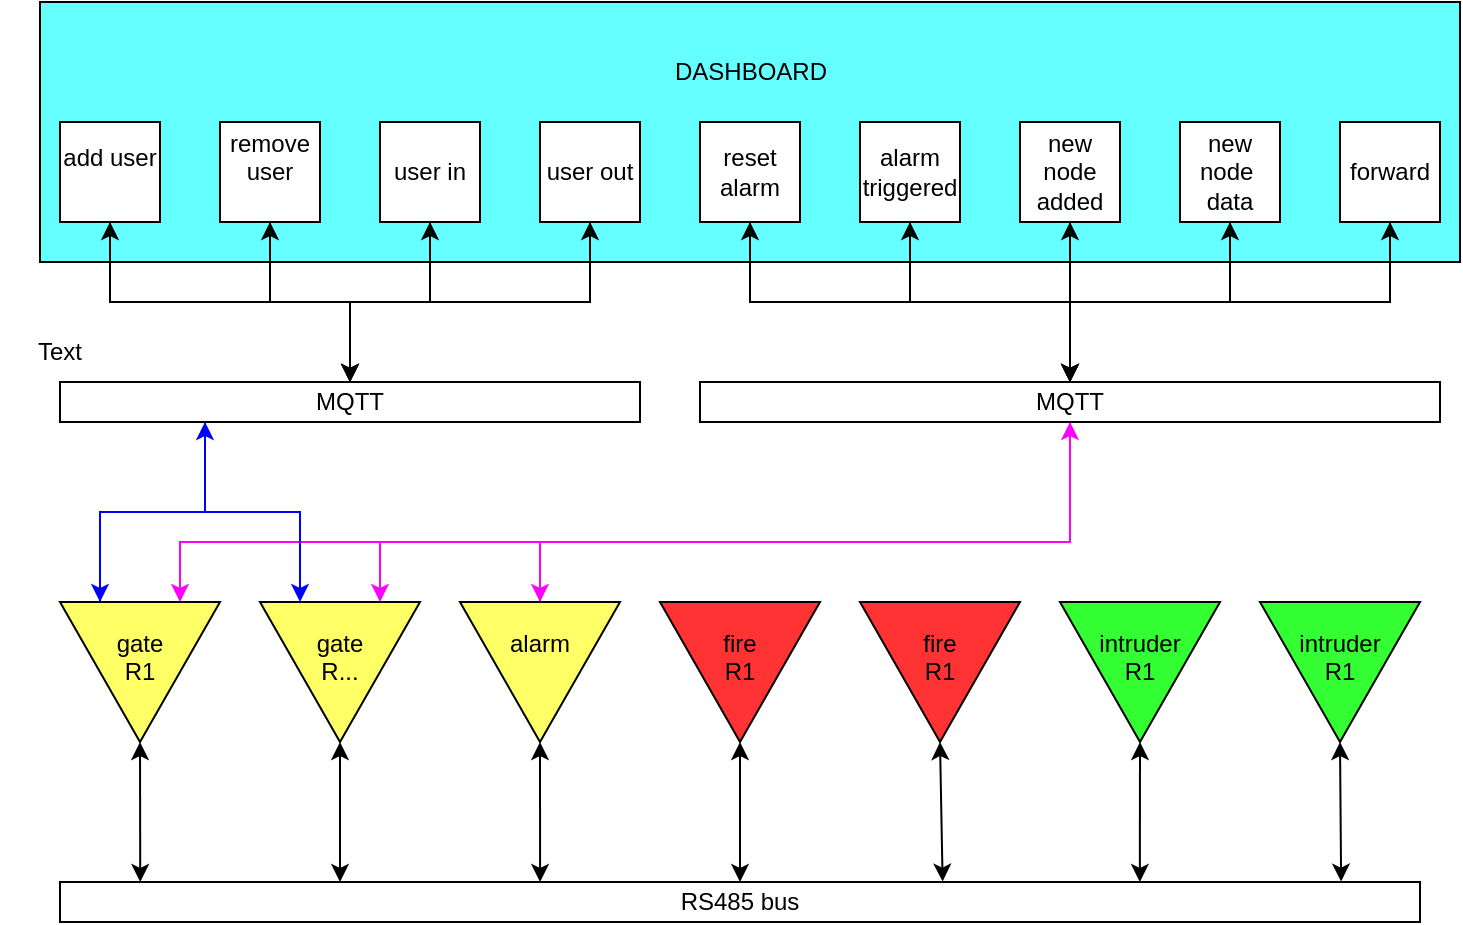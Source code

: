 <mxfile version="24.8.6">
  <diagram name="Page-1" id="S5YoCHuPcgbv4kkzpc0r">
    <mxGraphModel dx="1012" dy="794" grid="1" gridSize="10" guides="1" tooltips="1" connect="1" arrows="1" fold="1" page="1" pageScale="1" pageWidth="827" pageHeight="1169" math="0" shadow="0">
      <root>
        <mxCell id="0" />
        <mxCell id="1" parent="0" />
        <mxCell id="80N1JXQm5WCVn-kom1v4-1" value="" style="rounded=0;whiteSpace=wrap;html=1;fillColor=#66FFFF;" vertex="1" parent="1">
          <mxGeometry x="70" y="140" width="710" height="130" as="geometry" />
        </mxCell>
        <mxCell id="80N1JXQm5WCVn-kom1v4-28" style="edgeStyle=orthogonalEdgeStyle;rounded=0;orthogonalLoop=1;jettySize=auto;html=1;exitX=0.5;exitY=1;exitDx=0;exitDy=0;entryX=0.5;entryY=0;entryDx=0;entryDy=0;" edge="1" parent="1" source="80N1JXQm5WCVn-kom1v4-2" target="80N1JXQm5WCVn-kom1v4-27">
          <mxGeometry relative="1" as="geometry" />
        </mxCell>
        <mxCell id="80N1JXQm5WCVn-kom1v4-2" value="add user&lt;div&gt;&lt;br&gt;&lt;/div&gt;" style="whiteSpace=wrap;html=1;aspect=fixed;" vertex="1" parent="1">
          <mxGeometry x="80" y="200" width="50" height="50" as="geometry" />
        </mxCell>
        <mxCell id="80N1JXQm5WCVn-kom1v4-31" style="edgeStyle=orthogonalEdgeStyle;rounded=0;orthogonalLoop=1;jettySize=auto;html=1;exitX=0.5;exitY=1;exitDx=0;exitDy=0;" edge="1" parent="1" source="80N1JXQm5WCVn-kom1v4-3">
          <mxGeometry relative="1" as="geometry">
            <mxPoint x="185.241" y="250.138" as="targetPoint" />
          </mxGeometry>
        </mxCell>
        <mxCell id="80N1JXQm5WCVn-kom1v4-32" style="edgeStyle=orthogonalEdgeStyle;rounded=0;orthogonalLoop=1;jettySize=auto;html=1;exitX=0.5;exitY=1;exitDx=0;exitDy=0;entryX=0.5;entryY=0;entryDx=0;entryDy=0;" edge="1" parent="1" source="80N1JXQm5WCVn-kom1v4-3" target="80N1JXQm5WCVn-kom1v4-27">
          <mxGeometry relative="1" as="geometry" />
        </mxCell>
        <mxCell id="80N1JXQm5WCVn-kom1v4-3" value="remove user&lt;div&gt;&lt;br&gt;&lt;/div&gt;" style="whiteSpace=wrap;html=1;aspect=fixed;" vertex="1" parent="1">
          <mxGeometry x="160" y="200" width="50" height="50" as="geometry" />
        </mxCell>
        <mxCell id="80N1JXQm5WCVn-kom1v4-35" style="edgeStyle=orthogonalEdgeStyle;rounded=0;orthogonalLoop=1;jettySize=auto;html=1;exitX=0.5;exitY=1;exitDx=0;exitDy=0;entryX=0.5;entryY=0;entryDx=0;entryDy=0;" edge="1" parent="1" source="80N1JXQm5WCVn-kom1v4-4" target="80N1JXQm5WCVn-kom1v4-26">
          <mxGeometry relative="1" as="geometry" />
        </mxCell>
        <mxCell id="80N1JXQm5WCVn-kom1v4-4" value="alarm triggered" style="whiteSpace=wrap;html=1;aspect=fixed;" vertex="1" parent="1">
          <mxGeometry x="480" y="200" width="50" height="50" as="geometry" />
        </mxCell>
        <mxCell id="80N1JXQm5WCVn-kom1v4-33" style="edgeStyle=orthogonalEdgeStyle;rounded=0;orthogonalLoop=1;jettySize=auto;html=1;exitX=0.5;exitY=1;exitDx=0;exitDy=0;entryX=0.5;entryY=0;entryDx=0;entryDy=0;" edge="1" parent="1" source="80N1JXQm5WCVn-kom1v4-6" target="80N1JXQm5WCVn-kom1v4-26">
          <mxGeometry relative="1" as="geometry" />
        </mxCell>
        <mxCell id="80N1JXQm5WCVn-kom1v4-6" value="reset alarm" style="whiteSpace=wrap;html=1;aspect=fixed;" vertex="1" parent="1">
          <mxGeometry x="400" y="200" width="50" height="50" as="geometry" />
        </mxCell>
        <mxCell id="80N1JXQm5WCVn-kom1v4-37" style="edgeStyle=orthogonalEdgeStyle;rounded=0;orthogonalLoop=1;jettySize=auto;html=1;exitX=0.5;exitY=1;exitDx=0;exitDy=0;entryX=0.5;entryY=0;entryDx=0;entryDy=0;" edge="1" parent="1" source="80N1JXQm5WCVn-kom1v4-7" target="80N1JXQm5WCVn-kom1v4-26">
          <mxGeometry relative="1" as="geometry" />
        </mxCell>
        <mxCell id="80N1JXQm5WCVn-kom1v4-7" value="new node&amp;nbsp;&lt;div&gt;data&lt;/div&gt;" style="whiteSpace=wrap;html=1;aspect=fixed;" vertex="1" parent="1">
          <mxGeometry x="640" y="200" width="50" height="50" as="geometry" />
        </mxCell>
        <mxCell id="80N1JXQm5WCVn-kom1v4-36" style="edgeStyle=orthogonalEdgeStyle;rounded=0;orthogonalLoop=1;jettySize=auto;html=1;exitX=0.5;exitY=1;exitDx=0;exitDy=0;entryX=0.5;entryY=0;entryDx=0;entryDy=0;" edge="1" parent="1" source="80N1JXQm5WCVn-kom1v4-8" target="80N1JXQm5WCVn-kom1v4-26">
          <mxGeometry relative="1" as="geometry" />
        </mxCell>
        <mxCell id="80N1JXQm5WCVn-kom1v4-8" value="new node added" style="whiteSpace=wrap;html=1;aspect=fixed;" vertex="1" parent="1">
          <mxGeometry x="560" y="200" width="50" height="50" as="geometry" />
        </mxCell>
        <mxCell id="80N1JXQm5WCVn-kom1v4-30" style="edgeStyle=orthogonalEdgeStyle;rounded=0;orthogonalLoop=1;jettySize=auto;html=1;exitX=0.5;exitY=1;exitDx=0;exitDy=0;entryX=0.5;entryY=0;entryDx=0;entryDy=0;" edge="1" parent="1" source="80N1JXQm5WCVn-kom1v4-9" target="80N1JXQm5WCVn-kom1v4-27">
          <mxGeometry relative="1" as="geometry" />
        </mxCell>
        <mxCell id="80N1JXQm5WCVn-kom1v4-9" value="user in" style="whiteSpace=wrap;html=1;aspect=fixed;" vertex="1" parent="1">
          <mxGeometry x="240" y="200" width="50" height="50" as="geometry" />
        </mxCell>
        <mxCell id="80N1JXQm5WCVn-kom1v4-29" style="edgeStyle=orthogonalEdgeStyle;rounded=0;orthogonalLoop=1;jettySize=auto;html=1;exitX=0.5;exitY=1;exitDx=0;exitDy=0;entryX=0.5;entryY=0;entryDx=0;entryDy=0;" edge="1" parent="1" source="80N1JXQm5WCVn-kom1v4-10" target="80N1JXQm5WCVn-kom1v4-27">
          <mxGeometry relative="1" as="geometry" />
        </mxCell>
        <mxCell id="80N1JXQm5WCVn-kom1v4-10" value="user out" style="whiteSpace=wrap;html=1;aspect=fixed;" vertex="1" parent="1">
          <mxGeometry x="320" y="200" width="50" height="50" as="geometry" />
        </mxCell>
        <mxCell id="80N1JXQm5WCVn-kom1v4-65" style="edgeStyle=orthogonalEdgeStyle;rounded=0;orthogonalLoop=1;jettySize=auto;html=1;exitX=0;exitY=0.75;exitDx=0;exitDy=0;entryX=0.25;entryY=1;entryDx=0;entryDy=0;strokeColor=#0000FF;" edge="1" parent="1" source="80N1JXQm5WCVn-kom1v4-11" target="80N1JXQm5WCVn-kom1v4-27">
          <mxGeometry relative="1" as="geometry" />
        </mxCell>
        <mxCell id="80N1JXQm5WCVn-kom1v4-11" value="gate&lt;div&gt;R1&lt;/div&gt;&lt;div&gt;&lt;br&gt;&lt;/div&gt;" style="triangle;whiteSpace=wrap;html=1;direction=south;fillColor=#FFFF66;" vertex="1" parent="1">
          <mxGeometry x="80" y="440" width="80" height="70" as="geometry" />
        </mxCell>
        <mxCell id="80N1JXQm5WCVn-kom1v4-12" value="gate&lt;div&gt;R...&lt;/div&gt;&lt;div&gt;&lt;br&gt;&lt;/div&gt;" style="triangle;whiteSpace=wrap;html=1;direction=south;fillColor=#FFFF66;" vertex="1" parent="1">
          <mxGeometry x="180" y="440" width="80" height="70" as="geometry" />
        </mxCell>
        <mxCell id="80N1JXQm5WCVn-kom1v4-66" style="edgeStyle=orthogonalEdgeStyle;rounded=0;orthogonalLoop=1;jettySize=auto;html=1;exitX=0;exitY=0.5;exitDx=0;exitDy=0;entryX=0.5;entryY=1;entryDx=0;entryDy=0;strokeColor=#FF00FF;" edge="1" parent="1" source="80N1JXQm5WCVn-kom1v4-13" target="80N1JXQm5WCVn-kom1v4-26">
          <mxGeometry relative="1" as="geometry">
            <Array as="points">
              <mxPoint x="320" y="410" />
              <mxPoint x="585" y="410" />
            </Array>
          </mxGeometry>
        </mxCell>
        <mxCell id="80N1JXQm5WCVn-kom1v4-13" value="&lt;div&gt;alarm&lt;/div&gt;&lt;div&gt;&lt;br&gt;&lt;/div&gt;&lt;div&gt;&lt;br&gt;&lt;/div&gt;" style="triangle;whiteSpace=wrap;html=1;direction=south;fillColor=#FFFF66;" vertex="1" parent="1">
          <mxGeometry x="280" y="440" width="80" height="70" as="geometry" />
        </mxCell>
        <mxCell id="80N1JXQm5WCVn-kom1v4-14" value="&lt;div&gt;fire&lt;/div&gt;&lt;div&gt;R1&lt;/div&gt;&lt;div&gt;&lt;br&gt;&lt;/div&gt;" style="triangle;whiteSpace=wrap;html=1;direction=south;fillColor=#FF3333;" vertex="1" parent="1">
          <mxGeometry x="380" y="440" width="80" height="70" as="geometry" />
        </mxCell>
        <mxCell id="80N1JXQm5WCVn-kom1v4-15" value="&lt;div&gt;intruder&lt;/div&gt;&lt;div&gt;R1&lt;/div&gt;&lt;div&gt;&lt;br&gt;&lt;/div&gt;" style="triangle;whiteSpace=wrap;html=1;direction=south;fillColor=#33FF33;" vertex="1" parent="1">
          <mxGeometry x="680" y="440" width="80" height="70" as="geometry" />
        </mxCell>
        <mxCell id="80N1JXQm5WCVn-kom1v4-38" style="edgeStyle=orthogonalEdgeStyle;rounded=0;orthogonalLoop=1;jettySize=auto;html=1;exitX=0.5;exitY=1;exitDx=0;exitDy=0;entryX=0.5;entryY=0;entryDx=0;entryDy=0;" edge="1" parent="1" source="80N1JXQm5WCVn-kom1v4-16" target="80N1JXQm5WCVn-kom1v4-26">
          <mxGeometry relative="1" as="geometry" />
        </mxCell>
        <mxCell id="80N1JXQm5WCVn-kom1v4-16" value="forward" style="whiteSpace=wrap;html=1;aspect=fixed;" vertex="1" parent="1">
          <mxGeometry x="720" y="200" width="50" height="50" as="geometry" />
        </mxCell>
        <mxCell id="80N1JXQm5WCVn-kom1v4-17" value="&lt;div&gt;intruder&lt;/div&gt;&lt;div&gt;R1&lt;/div&gt;&lt;div&gt;&lt;br&gt;&lt;/div&gt;" style="triangle;whiteSpace=wrap;html=1;direction=south;fillColor=#33FF33;" vertex="1" parent="1">
          <mxGeometry x="580" y="440" width="80" height="70" as="geometry" />
        </mxCell>
        <mxCell id="80N1JXQm5WCVn-kom1v4-18" value="&lt;div&gt;fire&lt;/div&gt;&lt;div&gt;R1&lt;/div&gt;&lt;div&gt;&lt;br&gt;&lt;/div&gt;" style="triangle;whiteSpace=wrap;html=1;direction=south;fillColor=#FF3333;" vertex="1" parent="1">
          <mxGeometry x="480" y="440" width="80" height="70" as="geometry" />
        </mxCell>
        <mxCell id="80N1JXQm5WCVn-kom1v4-20" value="RS485 bus" style="whiteSpace=wrap;html=1;" vertex="1" parent="1">
          <mxGeometry x="80" y="580" width="680" height="20" as="geometry" />
        </mxCell>
        <mxCell id="80N1JXQm5WCVn-kom1v4-46" style="edgeStyle=orthogonalEdgeStyle;rounded=0;orthogonalLoop=1;jettySize=auto;html=1;exitX=0.5;exitY=1;exitDx=0;exitDy=0;entryX=0;entryY=0.5;entryDx=0;entryDy=0;strokeColor=#FF00FF;" edge="1" parent="1" source="80N1JXQm5WCVn-kom1v4-26" target="80N1JXQm5WCVn-kom1v4-13">
          <mxGeometry relative="1" as="geometry">
            <Array as="points">
              <mxPoint x="585" y="410" />
              <mxPoint x="320" y="410" />
            </Array>
          </mxGeometry>
        </mxCell>
        <mxCell id="80N1JXQm5WCVn-kom1v4-51" style="edgeStyle=orthogonalEdgeStyle;rounded=0;orthogonalLoop=1;jettySize=auto;html=1;exitX=0.5;exitY=1;exitDx=0;exitDy=0;entryX=0;entryY=0.25;entryDx=0;entryDy=0;strokeColor=#FF00FF;" edge="1" parent="1" source="80N1JXQm5WCVn-kom1v4-26" target="80N1JXQm5WCVn-kom1v4-12">
          <mxGeometry relative="1" as="geometry">
            <Array as="points">
              <mxPoint x="585" y="410" />
              <mxPoint x="240" y="410" />
            </Array>
          </mxGeometry>
        </mxCell>
        <mxCell id="80N1JXQm5WCVn-kom1v4-52" style="edgeStyle=orthogonalEdgeStyle;rounded=0;orthogonalLoop=1;jettySize=auto;html=1;exitX=0.5;exitY=1;exitDx=0;exitDy=0;entryX=0;entryY=0.25;entryDx=0;entryDy=0;strokeColor=#FF00FF;" edge="1" parent="1" source="80N1JXQm5WCVn-kom1v4-26" target="80N1JXQm5WCVn-kom1v4-11">
          <mxGeometry relative="1" as="geometry">
            <Array as="points">
              <mxPoint x="585" y="410" />
              <mxPoint x="140" y="410" />
            </Array>
          </mxGeometry>
        </mxCell>
        <mxCell id="80N1JXQm5WCVn-kom1v4-71" style="edgeStyle=orthogonalEdgeStyle;rounded=0;orthogonalLoop=1;jettySize=auto;html=1;exitX=0.5;exitY=0;exitDx=0;exitDy=0;entryX=0.5;entryY=1;entryDx=0;entryDy=0;" edge="1" parent="1" source="80N1JXQm5WCVn-kom1v4-26" target="80N1JXQm5WCVn-kom1v4-6">
          <mxGeometry relative="1" as="geometry" />
        </mxCell>
        <mxCell id="80N1JXQm5WCVn-kom1v4-72" style="edgeStyle=orthogonalEdgeStyle;rounded=0;orthogonalLoop=1;jettySize=auto;html=1;exitX=0.5;exitY=0;exitDx=0;exitDy=0;entryX=0.5;entryY=1;entryDx=0;entryDy=0;" edge="1" parent="1" source="80N1JXQm5WCVn-kom1v4-26" target="80N1JXQm5WCVn-kom1v4-4">
          <mxGeometry relative="1" as="geometry" />
        </mxCell>
        <mxCell id="80N1JXQm5WCVn-kom1v4-73" style="edgeStyle=orthogonalEdgeStyle;rounded=0;orthogonalLoop=1;jettySize=auto;html=1;exitX=0.5;exitY=0;exitDx=0;exitDy=0;entryX=0.5;entryY=1;entryDx=0;entryDy=0;" edge="1" parent="1" source="80N1JXQm5WCVn-kom1v4-26" target="80N1JXQm5WCVn-kom1v4-8">
          <mxGeometry relative="1" as="geometry" />
        </mxCell>
        <mxCell id="80N1JXQm5WCVn-kom1v4-74" style="edgeStyle=orthogonalEdgeStyle;rounded=0;orthogonalLoop=1;jettySize=auto;html=1;exitX=0.5;exitY=0;exitDx=0;exitDy=0;entryX=0.5;entryY=1;entryDx=0;entryDy=0;" edge="1" parent="1" source="80N1JXQm5WCVn-kom1v4-26" target="80N1JXQm5WCVn-kom1v4-7">
          <mxGeometry relative="1" as="geometry" />
        </mxCell>
        <mxCell id="80N1JXQm5WCVn-kom1v4-75" style="edgeStyle=orthogonalEdgeStyle;rounded=0;orthogonalLoop=1;jettySize=auto;html=1;exitX=0.5;exitY=0;exitDx=0;exitDy=0;entryX=0.5;entryY=1;entryDx=0;entryDy=0;" edge="1" parent="1" source="80N1JXQm5WCVn-kom1v4-26" target="80N1JXQm5WCVn-kom1v4-16">
          <mxGeometry relative="1" as="geometry" />
        </mxCell>
        <mxCell id="80N1JXQm5WCVn-kom1v4-26" value="MQTT" style="rounded=0;whiteSpace=wrap;html=1;" vertex="1" parent="1">
          <mxGeometry x="400" y="330" width="370" height="20" as="geometry" />
        </mxCell>
        <mxCell id="80N1JXQm5WCVn-kom1v4-49" style="edgeStyle=orthogonalEdgeStyle;rounded=0;orthogonalLoop=1;jettySize=auto;html=1;exitX=0.25;exitY=1;exitDx=0;exitDy=0;entryX=0;entryY=0.75;entryDx=0;entryDy=0;strokeColor=#0000FF;" edge="1" parent="1" source="80N1JXQm5WCVn-kom1v4-27" target="80N1JXQm5WCVn-kom1v4-11">
          <mxGeometry relative="1" as="geometry" />
        </mxCell>
        <mxCell id="80N1JXQm5WCVn-kom1v4-50" style="edgeStyle=orthogonalEdgeStyle;rounded=0;orthogonalLoop=1;jettySize=auto;html=1;exitX=0.25;exitY=1;exitDx=0;exitDy=0;entryX=0;entryY=0.75;entryDx=0;entryDy=0;fillColor=#0000FF;strokeColor=#0000FF;" edge="1" parent="1" source="80N1JXQm5WCVn-kom1v4-27" target="80N1JXQm5WCVn-kom1v4-12">
          <mxGeometry relative="1" as="geometry" />
        </mxCell>
        <mxCell id="80N1JXQm5WCVn-kom1v4-67" style="edgeStyle=orthogonalEdgeStyle;rounded=0;orthogonalLoop=1;jettySize=auto;html=1;exitX=0.5;exitY=0;exitDx=0;exitDy=0;entryX=0.5;entryY=1;entryDx=0;entryDy=0;" edge="1" parent="1" source="80N1JXQm5WCVn-kom1v4-27" target="80N1JXQm5WCVn-kom1v4-2">
          <mxGeometry relative="1" as="geometry" />
        </mxCell>
        <mxCell id="80N1JXQm5WCVn-kom1v4-68" style="edgeStyle=orthogonalEdgeStyle;rounded=0;orthogonalLoop=1;jettySize=auto;html=1;exitX=0.5;exitY=0;exitDx=0;exitDy=0;entryX=0.5;entryY=1;entryDx=0;entryDy=0;" edge="1" parent="1" source="80N1JXQm5WCVn-kom1v4-27" target="80N1JXQm5WCVn-kom1v4-3">
          <mxGeometry relative="1" as="geometry" />
        </mxCell>
        <mxCell id="80N1JXQm5WCVn-kom1v4-69" style="edgeStyle=orthogonalEdgeStyle;rounded=0;orthogonalLoop=1;jettySize=auto;html=1;exitX=0.5;exitY=0;exitDx=0;exitDy=0;entryX=0.5;entryY=1;entryDx=0;entryDy=0;" edge="1" parent="1" source="80N1JXQm5WCVn-kom1v4-27" target="80N1JXQm5WCVn-kom1v4-9">
          <mxGeometry relative="1" as="geometry" />
        </mxCell>
        <mxCell id="80N1JXQm5WCVn-kom1v4-70" style="edgeStyle=orthogonalEdgeStyle;rounded=0;orthogonalLoop=1;jettySize=auto;html=1;exitX=0.5;exitY=0;exitDx=0;exitDy=0;entryX=0.5;entryY=1;entryDx=0;entryDy=0;" edge="1" parent="1" source="80N1JXQm5WCVn-kom1v4-27" target="80N1JXQm5WCVn-kom1v4-10">
          <mxGeometry relative="1" as="geometry" />
        </mxCell>
        <mxCell id="80N1JXQm5WCVn-kom1v4-27" value="MQTT" style="rounded=0;whiteSpace=wrap;html=1;" vertex="1" parent="1">
          <mxGeometry x="80" y="330" width="290" height="20" as="geometry" />
        </mxCell>
        <mxCell id="80N1JXQm5WCVn-kom1v4-55" value="" style="endArrow=classic;startArrow=classic;html=1;rounded=0;exitX=0.649;exitY=-0.01;exitDx=0;exitDy=0;exitPerimeter=0;entryX=1;entryY=0.5;entryDx=0;entryDy=0;" edge="1" parent="1" source="80N1JXQm5WCVn-kom1v4-20" target="80N1JXQm5WCVn-kom1v4-18">
          <mxGeometry width="50" height="50" relative="1" as="geometry">
            <mxPoint x="380" y="390" as="sourcePoint" />
            <mxPoint x="430" y="340" as="targetPoint" />
          </mxGeometry>
        </mxCell>
        <mxCell id="80N1JXQm5WCVn-kom1v4-56" value="" style="endArrow=classic;startArrow=classic;html=1;rounded=0;entryX=1;entryY=0.5;entryDx=0;entryDy=0;exitX=0.794;exitY=0;exitDx=0;exitDy=0;exitPerimeter=0;" edge="1" parent="1" source="80N1JXQm5WCVn-kom1v4-20" target="80N1JXQm5WCVn-kom1v4-17">
          <mxGeometry width="50" height="50" relative="1" as="geometry">
            <mxPoint x="380" y="390" as="sourcePoint" />
            <mxPoint x="430" y="340" as="targetPoint" />
          </mxGeometry>
        </mxCell>
        <mxCell id="80N1JXQm5WCVn-kom1v4-57" value="" style="endArrow=classic;startArrow=classic;html=1;rounded=0;entryX=1;entryY=0.5;entryDx=0;entryDy=0;exitX=0.942;exitY=-0.01;exitDx=0;exitDy=0;exitPerimeter=0;" edge="1" parent="1" source="80N1JXQm5WCVn-kom1v4-20" target="80N1JXQm5WCVn-kom1v4-15">
          <mxGeometry width="50" height="50" relative="1" as="geometry">
            <mxPoint x="380" y="390" as="sourcePoint" />
            <mxPoint x="430" y="340" as="targetPoint" />
          </mxGeometry>
        </mxCell>
        <mxCell id="80N1JXQm5WCVn-kom1v4-58" value="" style="endArrow=classic;startArrow=classic;html=1;rounded=0;entryX=1;entryY=0.5;entryDx=0;entryDy=0;exitX=0.5;exitY=0;exitDx=0;exitDy=0;" edge="1" parent="1" source="80N1JXQm5WCVn-kom1v4-20" target="80N1JXQm5WCVn-kom1v4-14">
          <mxGeometry width="50" height="50" relative="1" as="geometry">
            <mxPoint x="380" y="390" as="sourcePoint" />
            <mxPoint x="430" y="340" as="targetPoint" />
          </mxGeometry>
        </mxCell>
        <mxCell id="80N1JXQm5WCVn-kom1v4-59" value="" style="endArrow=classic;startArrow=classic;html=1;rounded=0;exitX=1;exitY=0.5;exitDx=0;exitDy=0;entryX=0.353;entryY=0;entryDx=0;entryDy=0;entryPerimeter=0;" edge="1" parent="1" source="80N1JXQm5WCVn-kom1v4-13" target="80N1JXQm5WCVn-kom1v4-20">
          <mxGeometry width="50" height="50" relative="1" as="geometry">
            <mxPoint x="380" y="400" as="sourcePoint" />
            <mxPoint x="430" y="340" as="targetPoint" />
          </mxGeometry>
        </mxCell>
        <mxCell id="80N1JXQm5WCVn-kom1v4-61" value="" style="endArrow=classic;startArrow=classic;html=1;rounded=0;exitX=1;exitY=0.5;exitDx=0;exitDy=0;" edge="1" parent="1" source="80N1JXQm5WCVn-kom1v4-12">
          <mxGeometry width="50" height="50" relative="1" as="geometry">
            <mxPoint x="380" y="400" as="sourcePoint" />
            <mxPoint x="220" y="580" as="targetPoint" />
          </mxGeometry>
        </mxCell>
        <mxCell id="80N1JXQm5WCVn-kom1v4-63" value="" style="endArrow=classic;startArrow=classic;html=1;rounded=0;entryX=1;entryY=0.5;entryDx=0;entryDy=0;exitX=0.059;exitY=0;exitDx=0;exitDy=0;exitPerimeter=0;" edge="1" parent="1" source="80N1JXQm5WCVn-kom1v4-20" target="80N1JXQm5WCVn-kom1v4-11">
          <mxGeometry width="50" height="50" relative="1" as="geometry">
            <mxPoint x="330" y="550" as="sourcePoint" />
            <mxPoint x="380" y="500" as="targetPoint" />
          </mxGeometry>
        </mxCell>
        <mxCell id="80N1JXQm5WCVn-kom1v4-77" value="DASHBOARD" style="text;html=1;align=center;verticalAlign=middle;resizable=0;points=[];autosize=1;strokeColor=none;fillColor=none;" vertex="1" parent="1">
          <mxGeometry x="375" y="160" width="100" height="30" as="geometry" />
        </mxCell>
        <mxCell id="80N1JXQm5WCVn-kom1v4-78" value="Text" style="text;strokeColor=none;align=center;fillColor=none;html=1;verticalAlign=middle;whiteSpace=wrap;rounded=0;" vertex="1" parent="1">
          <mxGeometry x="50" y="300" width="60" height="30" as="geometry" />
        </mxCell>
      </root>
    </mxGraphModel>
  </diagram>
</mxfile>
